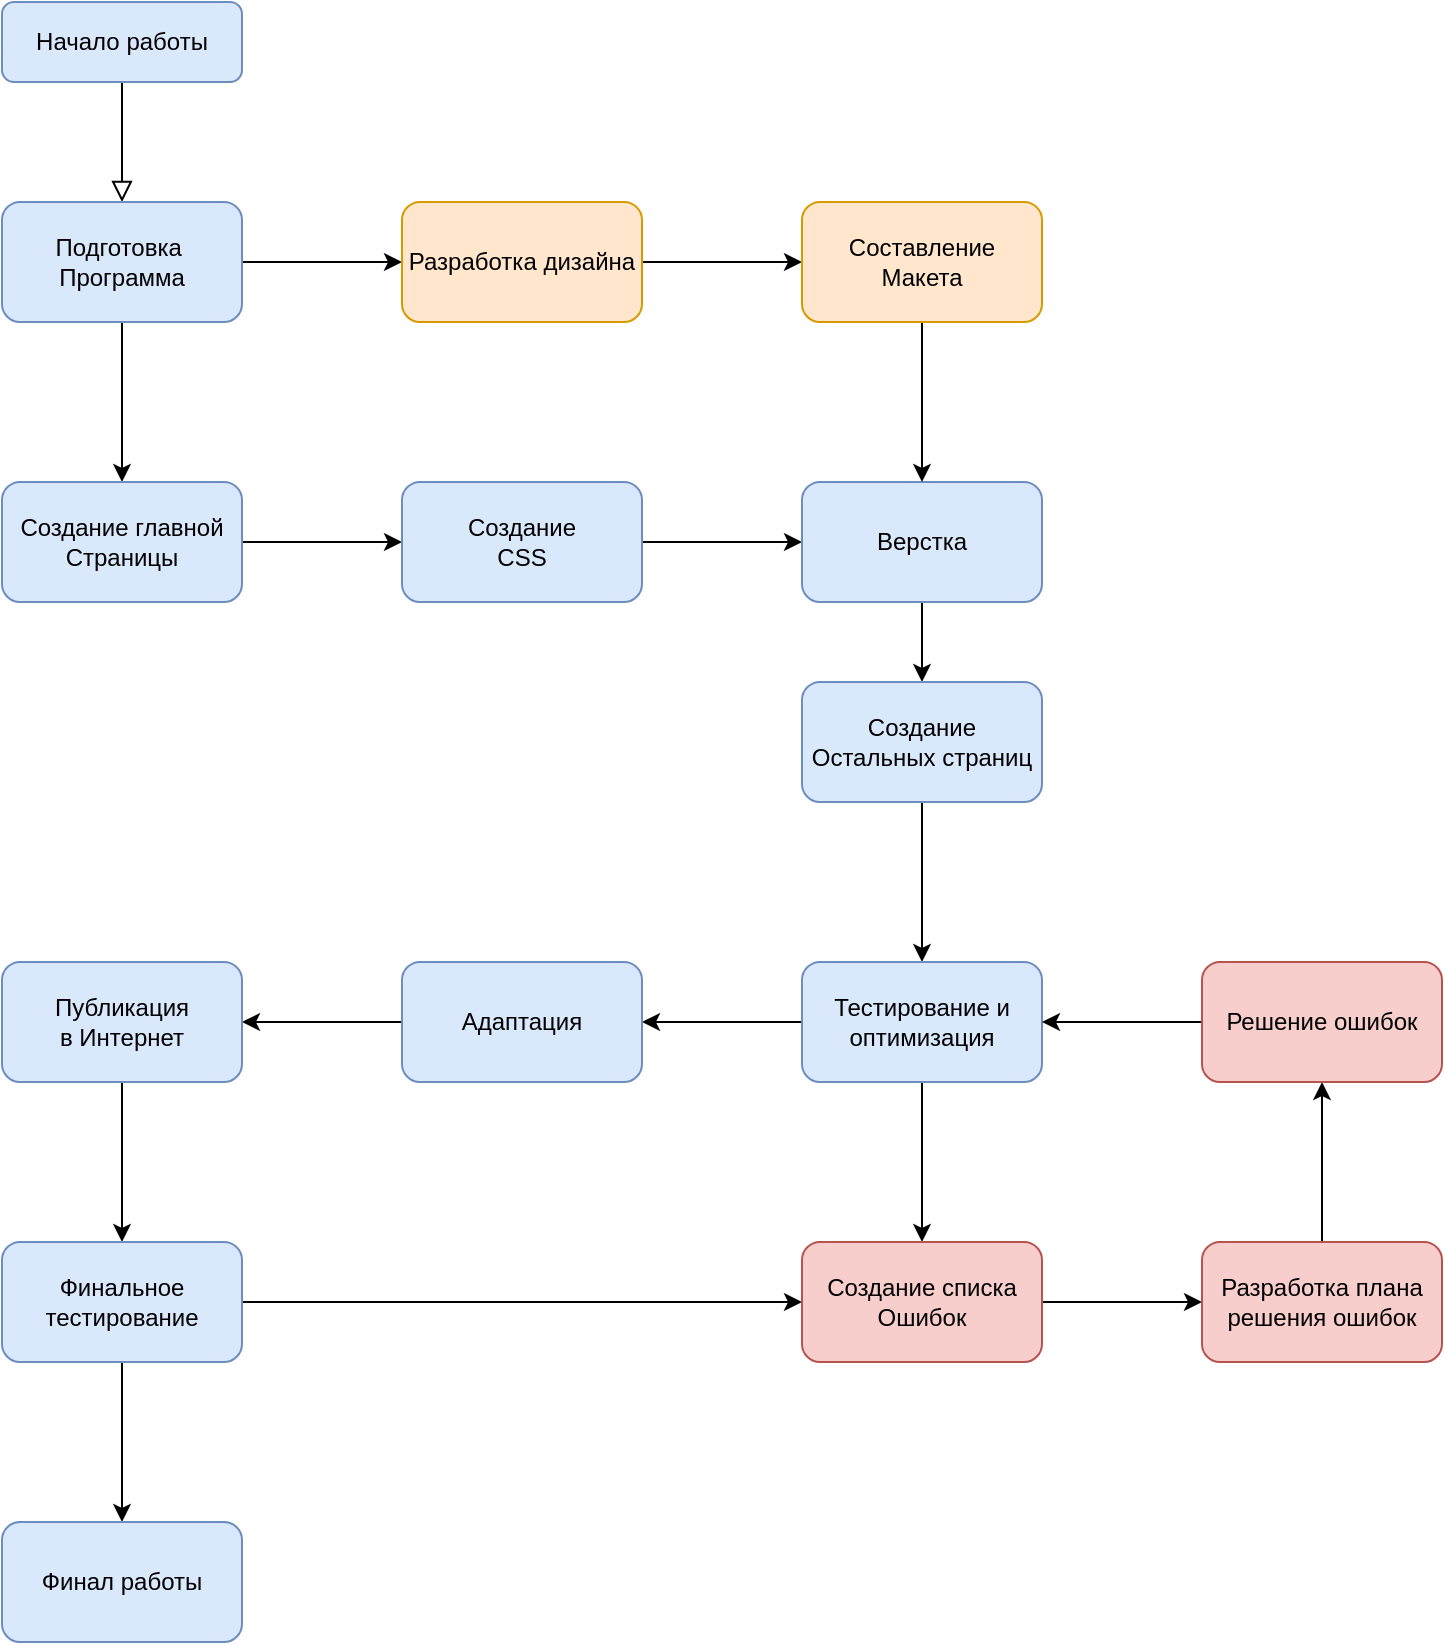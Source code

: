 <mxfile version="22.1.11" type="device">
  <diagram id="C5RBs43oDa-KdzZeNtuy" name="Page-1">
    <mxGraphModel dx="1434" dy="780" grid="1" gridSize="10" guides="1" tooltips="1" connect="1" arrows="1" fold="1" page="1" pageScale="1" pageWidth="827" pageHeight="1169" math="0" shadow="0">
      <root>
        <mxCell id="WIyWlLk6GJQsqaUBKTNV-0" />
        <mxCell id="WIyWlLk6GJQsqaUBKTNV-1" parent="WIyWlLk6GJQsqaUBKTNV-0" />
        <mxCell id="WIyWlLk6GJQsqaUBKTNV-2" value="" style="rounded=0;html=1;jettySize=auto;orthogonalLoop=1;fontSize=11;endArrow=block;endFill=0;endSize=8;strokeWidth=1;shadow=0;labelBackgroundColor=none;edgeStyle=orthogonalEdgeStyle;" parent="WIyWlLk6GJQsqaUBKTNV-1" source="WIyWlLk6GJQsqaUBKTNV-3" target="dZgigTLAOKr5tSwofUCQ-2" edge="1">
          <mxGeometry relative="1" as="geometry">
            <mxPoint x="220" y="170" as="targetPoint" />
          </mxGeometry>
        </mxCell>
        <mxCell id="WIyWlLk6GJQsqaUBKTNV-3" value="Начало работы" style="rounded=1;whiteSpace=wrap;html=1;fontSize=12;glass=0;strokeWidth=1;shadow=0;fillColor=#dae8fc;strokeColor=#6c8ebf;" parent="WIyWlLk6GJQsqaUBKTNV-1" vertex="1">
          <mxGeometry x="160" y="80" width="120" height="40" as="geometry" />
        </mxCell>
        <mxCell id="dZgigTLAOKr5tSwofUCQ-4" value="" style="edgeStyle=orthogonalEdgeStyle;rounded=0;orthogonalLoop=1;jettySize=auto;html=1;" edge="1" parent="WIyWlLk6GJQsqaUBKTNV-1" source="dZgigTLAOKr5tSwofUCQ-2" target="dZgigTLAOKr5tSwofUCQ-3">
          <mxGeometry relative="1" as="geometry" />
        </mxCell>
        <mxCell id="dZgigTLAOKr5tSwofUCQ-10" value="" style="edgeStyle=orthogonalEdgeStyle;rounded=0;orthogonalLoop=1;jettySize=auto;html=1;" edge="1" parent="WIyWlLk6GJQsqaUBKTNV-1" source="dZgigTLAOKr5tSwofUCQ-2" target="dZgigTLAOKr5tSwofUCQ-9">
          <mxGeometry relative="1" as="geometry" />
        </mxCell>
        <mxCell id="dZgigTLAOKr5tSwofUCQ-2" value="Подготовка&amp;nbsp;&lt;br&gt;Программа" style="rounded=1;whiteSpace=wrap;html=1;fillColor=#dae8fc;strokeColor=#6c8ebf;" vertex="1" parent="WIyWlLk6GJQsqaUBKTNV-1">
          <mxGeometry x="160" y="180" width="120" height="60" as="geometry" />
        </mxCell>
        <mxCell id="dZgigTLAOKr5tSwofUCQ-6" value="" style="edgeStyle=orthogonalEdgeStyle;rounded=0;orthogonalLoop=1;jettySize=auto;html=1;" edge="1" parent="WIyWlLk6GJQsqaUBKTNV-1" source="dZgigTLAOKr5tSwofUCQ-3" target="dZgigTLAOKr5tSwofUCQ-5">
          <mxGeometry relative="1" as="geometry" />
        </mxCell>
        <mxCell id="dZgigTLAOKr5tSwofUCQ-3" value="Создание главной&lt;br&gt;Страницы" style="whiteSpace=wrap;html=1;rounded=1;fillColor=#dae8fc;strokeColor=#6c8ebf;" vertex="1" parent="WIyWlLk6GJQsqaUBKTNV-1">
          <mxGeometry x="160" y="320" width="120" height="60" as="geometry" />
        </mxCell>
        <mxCell id="dZgigTLAOKr5tSwofUCQ-8" value="" style="edgeStyle=orthogonalEdgeStyle;rounded=0;orthogonalLoop=1;jettySize=auto;html=1;" edge="1" parent="WIyWlLk6GJQsqaUBKTNV-1" source="dZgigTLAOKr5tSwofUCQ-5" target="dZgigTLAOKr5tSwofUCQ-7">
          <mxGeometry relative="1" as="geometry" />
        </mxCell>
        <mxCell id="dZgigTLAOKr5tSwofUCQ-5" value="Создание&lt;br&gt;CSS" style="whiteSpace=wrap;html=1;rounded=1;fillColor=#dae8fc;strokeColor=#6c8ebf;" vertex="1" parent="WIyWlLk6GJQsqaUBKTNV-1">
          <mxGeometry x="360" y="320" width="120" height="60" as="geometry" />
        </mxCell>
        <mxCell id="dZgigTLAOKr5tSwofUCQ-17" value="" style="edgeStyle=orthogonalEdgeStyle;rounded=0;orthogonalLoop=1;jettySize=auto;html=1;" edge="1" parent="WIyWlLk6GJQsqaUBKTNV-1" source="dZgigTLAOKr5tSwofUCQ-7" target="dZgigTLAOKr5tSwofUCQ-14">
          <mxGeometry relative="1" as="geometry" />
        </mxCell>
        <mxCell id="dZgigTLAOKr5tSwofUCQ-7" value="Верстка" style="whiteSpace=wrap;html=1;rounded=1;fillColor=#dae8fc;strokeColor=#6c8ebf;" vertex="1" parent="WIyWlLk6GJQsqaUBKTNV-1">
          <mxGeometry x="560" y="320" width="120" height="60" as="geometry" />
        </mxCell>
        <mxCell id="dZgigTLAOKr5tSwofUCQ-12" value="" style="edgeStyle=orthogonalEdgeStyle;rounded=0;orthogonalLoop=1;jettySize=auto;html=1;" edge="1" parent="WIyWlLk6GJQsqaUBKTNV-1" source="dZgigTLAOKr5tSwofUCQ-9" target="dZgigTLAOKr5tSwofUCQ-11">
          <mxGeometry relative="1" as="geometry" />
        </mxCell>
        <mxCell id="dZgigTLAOKr5tSwofUCQ-9" value="Разработка дизайна" style="whiteSpace=wrap;html=1;rounded=1;fillColor=#ffe6cc;strokeColor=#d79b00;" vertex="1" parent="WIyWlLk6GJQsqaUBKTNV-1">
          <mxGeometry x="360" y="180" width="120" height="60" as="geometry" />
        </mxCell>
        <mxCell id="dZgigTLAOKr5tSwofUCQ-13" value="" style="edgeStyle=orthogonalEdgeStyle;rounded=0;orthogonalLoop=1;jettySize=auto;html=1;" edge="1" parent="WIyWlLk6GJQsqaUBKTNV-1" source="dZgigTLAOKr5tSwofUCQ-11" target="dZgigTLAOKr5tSwofUCQ-7">
          <mxGeometry relative="1" as="geometry" />
        </mxCell>
        <mxCell id="dZgigTLAOKr5tSwofUCQ-11" value="Составление&lt;br&gt;Макета" style="whiteSpace=wrap;html=1;rounded=1;fillColor=#ffe6cc;strokeColor=#d79b00;" vertex="1" parent="WIyWlLk6GJQsqaUBKTNV-1">
          <mxGeometry x="560" y="180" width="120" height="60" as="geometry" />
        </mxCell>
        <mxCell id="dZgigTLAOKr5tSwofUCQ-19" value="" style="edgeStyle=orthogonalEdgeStyle;rounded=0;orthogonalLoop=1;jettySize=auto;html=1;" edge="1" parent="WIyWlLk6GJQsqaUBKTNV-1" source="dZgigTLAOKr5tSwofUCQ-14" target="dZgigTLAOKr5tSwofUCQ-18">
          <mxGeometry relative="1" as="geometry" />
        </mxCell>
        <mxCell id="dZgigTLAOKr5tSwofUCQ-14" value="Создание&lt;br&gt;Остальных страниц" style="whiteSpace=wrap;html=1;rounded=1;fillColor=#dae8fc;strokeColor=#6c8ebf;" vertex="1" parent="WIyWlLk6GJQsqaUBKTNV-1">
          <mxGeometry x="560" y="420" width="120" height="60" as="geometry" />
        </mxCell>
        <mxCell id="dZgigTLAOKr5tSwofUCQ-21" value="" style="edgeStyle=orthogonalEdgeStyle;rounded=0;orthogonalLoop=1;jettySize=auto;html=1;" edge="1" parent="WIyWlLk6GJQsqaUBKTNV-1" source="dZgigTLAOKr5tSwofUCQ-18" target="dZgigTLAOKr5tSwofUCQ-20">
          <mxGeometry relative="1" as="geometry" />
        </mxCell>
        <mxCell id="dZgigTLAOKr5tSwofUCQ-27" value="" style="edgeStyle=orthogonalEdgeStyle;rounded=0;orthogonalLoop=1;jettySize=auto;html=1;" edge="1" parent="WIyWlLk6GJQsqaUBKTNV-1" source="dZgigTLAOKr5tSwofUCQ-18" target="dZgigTLAOKr5tSwofUCQ-26">
          <mxGeometry relative="1" as="geometry" />
        </mxCell>
        <mxCell id="dZgigTLAOKr5tSwofUCQ-18" value="Тестирование и&lt;br&gt;оптимизация" style="whiteSpace=wrap;html=1;rounded=1;fillColor=#dae8fc;strokeColor=#6c8ebf;" vertex="1" parent="WIyWlLk6GJQsqaUBKTNV-1">
          <mxGeometry x="560" y="560" width="120" height="60" as="geometry" />
        </mxCell>
        <mxCell id="dZgigTLAOKr5tSwofUCQ-23" value="" style="edgeStyle=orthogonalEdgeStyle;rounded=0;orthogonalLoop=1;jettySize=auto;html=1;" edge="1" parent="WIyWlLk6GJQsqaUBKTNV-1" source="dZgigTLAOKr5tSwofUCQ-20" target="dZgigTLAOKr5tSwofUCQ-22">
          <mxGeometry relative="1" as="geometry" />
        </mxCell>
        <mxCell id="dZgigTLAOKr5tSwofUCQ-20" value="Адаптация" style="whiteSpace=wrap;html=1;rounded=1;fillColor=#dae8fc;strokeColor=#6c8ebf;" vertex="1" parent="WIyWlLk6GJQsqaUBKTNV-1">
          <mxGeometry x="360" y="560" width="120" height="60" as="geometry" />
        </mxCell>
        <mxCell id="dZgigTLAOKr5tSwofUCQ-25" value="" style="edgeStyle=orthogonalEdgeStyle;rounded=0;orthogonalLoop=1;jettySize=auto;html=1;" edge="1" parent="WIyWlLk6GJQsqaUBKTNV-1" source="dZgigTLAOKr5tSwofUCQ-22" target="dZgigTLAOKr5tSwofUCQ-24">
          <mxGeometry relative="1" as="geometry" />
        </mxCell>
        <mxCell id="dZgigTLAOKr5tSwofUCQ-22" value="Публикация&lt;br&gt;в Интернет" style="whiteSpace=wrap;html=1;rounded=1;fillColor=#dae8fc;strokeColor=#6c8ebf;" vertex="1" parent="WIyWlLk6GJQsqaUBKTNV-1">
          <mxGeometry x="160" y="560" width="120" height="60" as="geometry" />
        </mxCell>
        <mxCell id="dZgigTLAOKr5tSwofUCQ-33" style="edgeStyle=orthogonalEdgeStyle;rounded=0;orthogonalLoop=1;jettySize=auto;html=1;exitX=1;exitY=0.5;exitDx=0;exitDy=0;entryX=0;entryY=0.5;entryDx=0;entryDy=0;" edge="1" parent="WIyWlLk6GJQsqaUBKTNV-1" source="dZgigTLAOKr5tSwofUCQ-24" target="dZgigTLAOKr5tSwofUCQ-26">
          <mxGeometry relative="1" as="geometry" />
        </mxCell>
        <mxCell id="dZgigTLAOKr5tSwofUCQ-35" value="" style="edgeStyle=orthogonalEdgeStyle;rounded=0;orthogonalLoop=1;jettySize=auto;html=1;" edge="1" parent="WIyWlLk6GJQsqaUBKTNV-1" source="dZgigTLAOKr5tSwofUCQ-24" target="dZgigTLAOKr5tSwofUCQ-34">
          <mxGeometry relative="1" as="geometry" />
        </mxCell>
        <mxCell id="dZgigTLAOKr5tSwofUCQ-24" value="Финальное&lt;br&gt;тестирование" style="whiteSpace=wrap;html=1;rounded=1;fillColor=#dae8fc;strokeColor=#6c8ebf;" vertex="1" parent="WIyWlLk6GJQsqaUBKTNV-1">
          <mxGeometry x="160" y="700" width="120" height="60" as="geometry" />
        </mxCell>
        <mxCell id="dZgigTLAOKr5tSwofUCQ-29" value="" style="edgeStyle=orthogonalEdgeStyle;rounded=0;orthogonalLoop=1;jettySize=auto;html=1;" edge="1" parent="WIyWlLk6GJQsqaUBKTNV-1" source="dZgigTLAOKr5tSwofUCQ-26" target="dZgigTLAOKr5tSwofUCQ-28">
          <mxGeometry relative="1" as="geometry" />
        </mxCell>
        <mxCell id="dZgigTLAOKr5tSwofUCQ-26" value="Создание списка&lt;br&gt;Ошибок" style="whiteSpace=wrap;html=1;fillColor=#f8cecc;strokeColor=#b85450;rounded=1;" vertex="1" parent="WIyWlLk6GJQsqaUBKTNV-1">
          <mxGeometry x="560" y="700" width="120" height="60" as="geometry" />
        </mxCell>
        <mxCell id="dZgigTLAOKr5tSwofUCQ-31" value="" style="edgeStyle=orthogonalEdgeStyle;rounded=0;orthogonalLoop=1;jettySize=auto;html=1;" edge="1" parent="WIyWlLk6GJQsqaUBKTNV-1" source="dZgigTLAOKr5tSwofUCQ-28" target="dZgigTLAOKr5tSwofUCQ-30">
          <mxGeometry relative="1" as="geometry" />
        </mxCell>
        <mxCell id="dZgigTLAOKr5tSwofUCQ-28" value="Разработка плана&lt;br&gt;решения ошибок" style="whiteSpace=wrap;html=1;fillColor=#f8cecc;strokeColor=#b85450;rounded=1;" vertex="1" parent="WIyWlLk6GJQsqaUBKTNV-1">
          <mxGeometry x="760" y="700" width="120" height="60" as="geometry" />
        </mxCell>
        <mxCell id="dZgigTLAOKr5tSwofUCQ-32" value="" style="edgeStyle=orthogonalEdgeStyle;rounded=0;orthogonalLoop=1;jettySize=auto;html=1;" edge="1" parent="WIyWlLk6GJQsqaUBKTNV-1" source="dZgigTLAOKr5tSwofUCQ-30" target="dZgigTLAOKr5tSwofUCQ-18">
          <mxGeometry relative="1" as="geometry" />
        </mxCell>
        <mxCell id="dZgigTLAOKr5tSwofUCQ-30" value="Решение ошибок" style="whiteSpace=wrap;html=1;fillColor=#f8cecc;strokeColor=#b85450;rounded=1;" vertex="1" parent="WIyWlLk6GJQsqaUBKTNV-1">
          <mxGeometry x="760" y="560" width="120" height="60" as="geometry" />
        </mxCell>
        <mxCell id="dZgigTLAOKr5tSwofUCQ-34" value="Финал работы" style="whiteSpace=wrap;html=1;fillColor=#dae8fc;strokeColor=#6c8ebf;rounded=1;" vertex="1" parent="WIyWlLk6GJQsqaUBKTNV-1">
          <mxGeometry x="160" y="840" width="120" height="60" as="geometry" />
        </mxCell>
      </root>
    </mxGraphModel>
  </diagram>
</mxfile>
